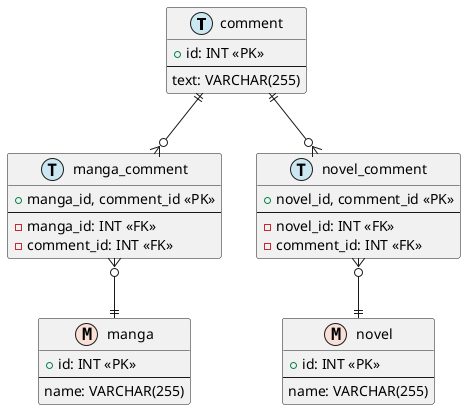 @startuml

!define MASTER F9DFD5
!define TRANSACTION CAE7F2

entity "comment" as comment <<T,TRANSACTION>> {
    + id: INT <<PK>>
    --
    text: VARCHAR(255)
}

entity "manga" as manga <<M,MASTER>> {
    + id: INT <<PK>>
    --
    name: VARCHAR(255)
}

entity "novel" as novel <<M,MASTER>> {
    + id: INT <<PK>>
    --
    name: VARCHAR(255)
}

entity "manga_comment" as manga_comment <<T,TRANSACTION>> {
    + manga_id, comment_id <<PK>>
    --
    - manga_id: INT <<FK>>
    - comment_id: INT <<FK>>
}

entity "novel_comment" as novel_comment <<T,TRANSACTION>> {
    + novel_id, comment_id <<PK>>
    --
    - novel_id: INT <<FK>>
    - comment_id: INT <<FK>>
}

comment ||-down-o{ manga_comment
comment ||-down-o{ novel_comment
manga_comment }o-down-|| manga
novel_comment }o-down-|| novel

@enduml